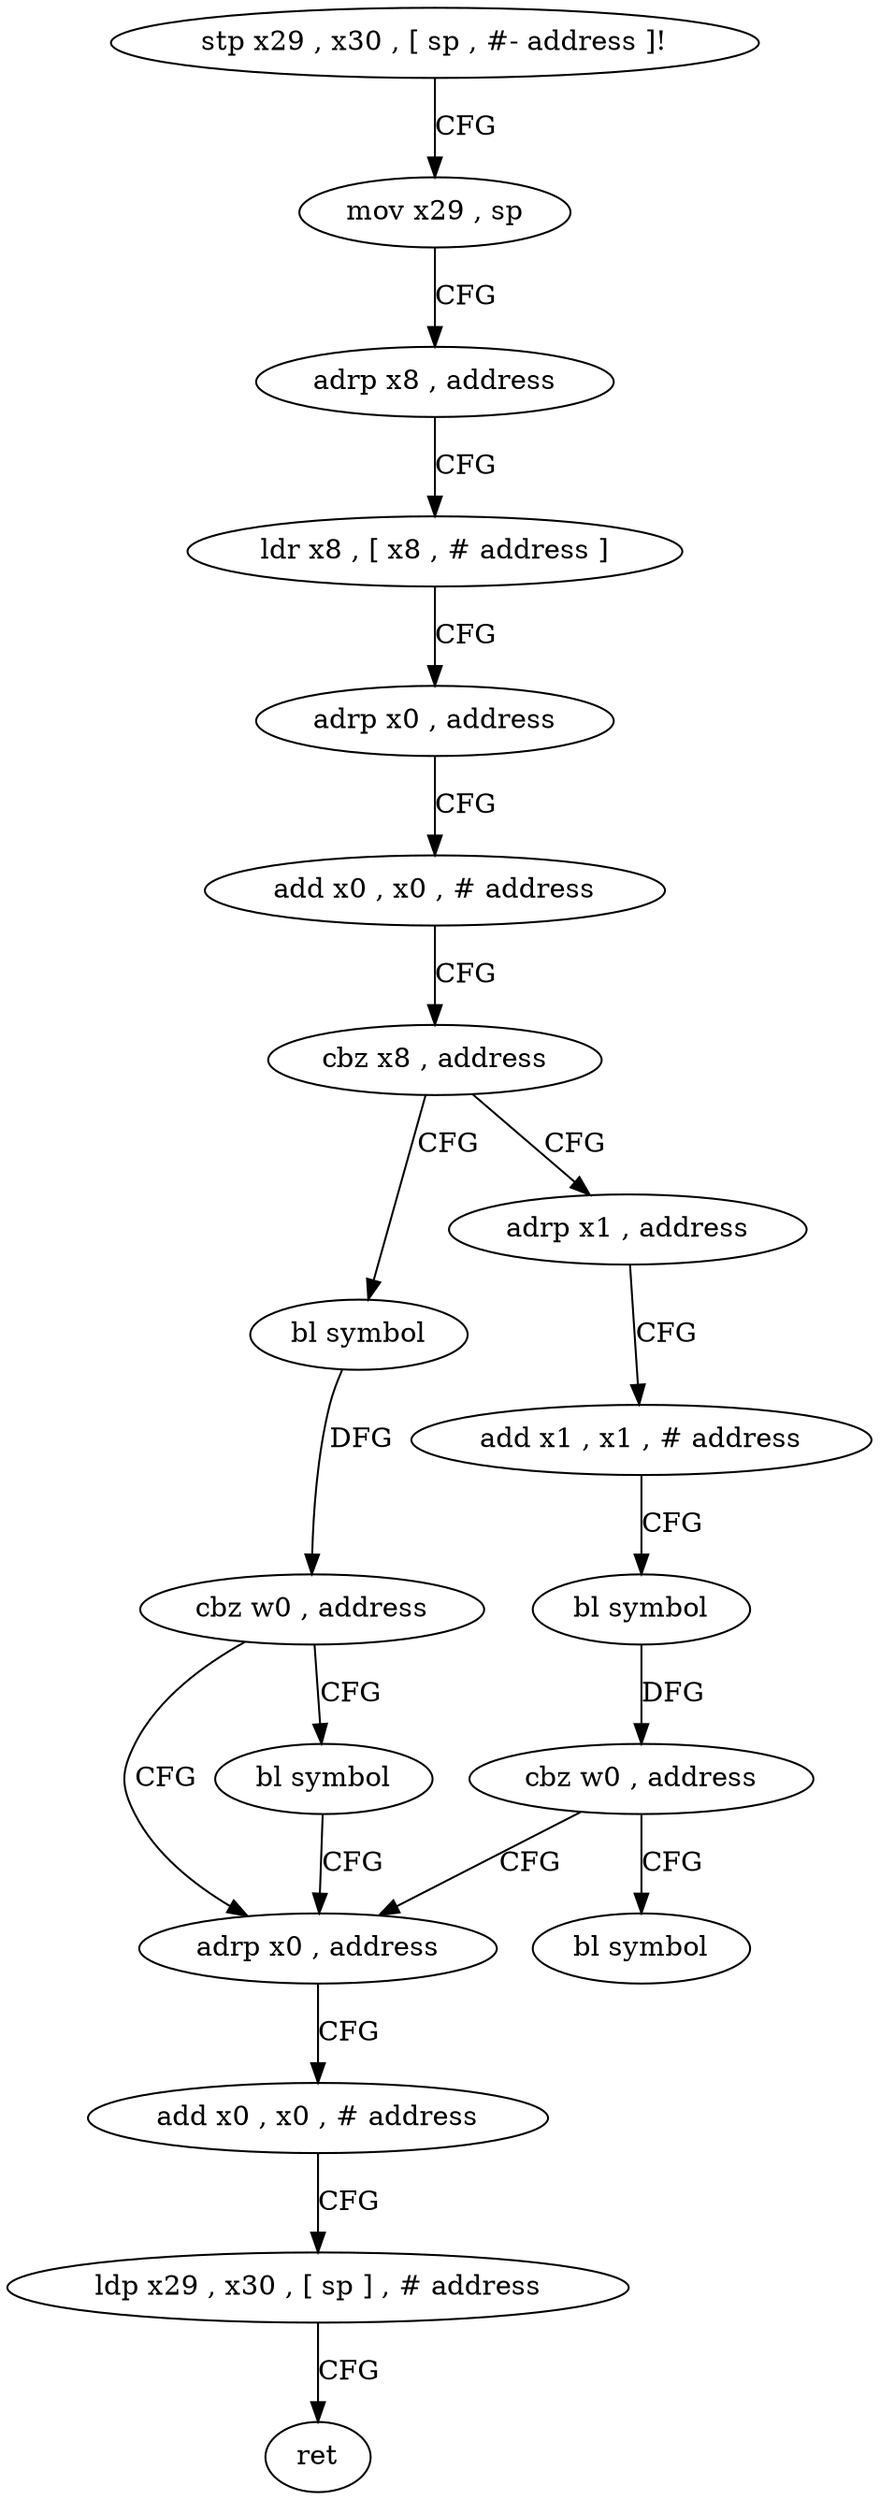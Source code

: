 digraph "func" {
"164880" [label = "stp x29 , x30 , [ sp , #- address ]!" ]
"164884" [label = "mov x29 , sp" ]
"164888" [label = "adrp x8 , address" ]
"164892" [label = "ldr x8 , [ x8 , # address ]" ]
"164896" [label = "adrp x0 , address" ]
"164900" [label = "add x0 , x0 , # address" ]
"164904" [label = "cbz x8 , address" ]
"164928" [label = "bl symbol" ]
"164908" [label = "adrp x1 , address" ]
"164932" [label = "cbz w0 , address" ]
"164940" [label = "adrp x0 , address" ]
"164936" [label = "bl symbol" ]
"164912" [label = "add x1 , x1 , # address" ]
"164916" [label = "bl symbol" ]
"164920" [label = "cbz w0 , address" ]
"164924" [label = "bl symbol" ]
"164944" [label = "add x0 , x0 , # address" ]
"164948" [label = "ldp x29 , x30 , [ sp ] , # address" ]
"164952" [label = "ret" ]
"164880" -> "164884" [ label = "CFG" ]
"164884" -> "164888" [ label = "CFG" ]
"164888" -> "164892" [ label = "CFG" ]
"164892" -> "164896" [ label = "CFG" ]
"164896" -> "164900" [ label = "CFG" ]
"164900" -> "164904" [ label = "CFG" ]
"164904" -> "164928" [ label = "CFG" ]
"164904" -> "164908" [ label = "CFG" ]
"164928" -> "164932" [ label = "DFG" ]
"164908" -> "164912" [ label = "CFG" ]
"164932" -> "164940" [ label = "CFG" ]
"164932" -> "164936" [ label = "CFG" ]
"164940" -> "164944" [ label = "CFG" ]
"164936" -> "164940" [ label = "CFG" ]
"164912" -> "164916" [ label = "CFG" ]
"164916" -> "164920" [ label = "DFG" ]
"164920" -> "164940" [ label = "CFG" ]
"164920" -> "164924" [ label = "CFG" ]
"164944" -> "164948" [ label = "CFG" ]
"164948" -> "164952" [ label = "CFG" ]
}
